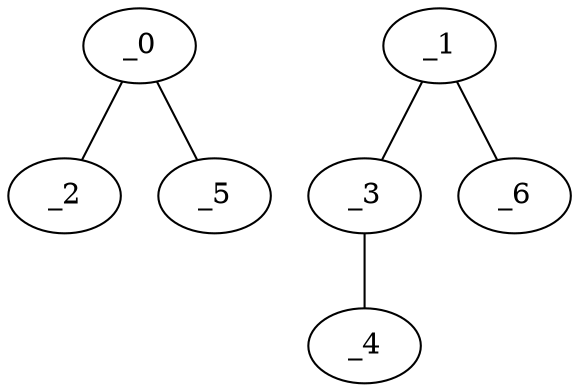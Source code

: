 graph KP1_0038 {
	_0	 [x="0.73",
		y="2.87"];
	_2	 [x="0.626357",
		y="0.655083"];
	_0 -- _2;
	_5	 [x="0.243934",
		y="0.47124"];
	_0 -- _5;
	_1	 [x="1.92",
		y="2.85"];
	_3	 [x="0.483564",
		y="1.67864"];
	_1 -- _3;
	_6	 [x="2.8722",
		y="1.71956"];
	_1 -- _6;
	_4	 [x="2.05642",
		y="0.706938"];
	_3 -- _4;
}
